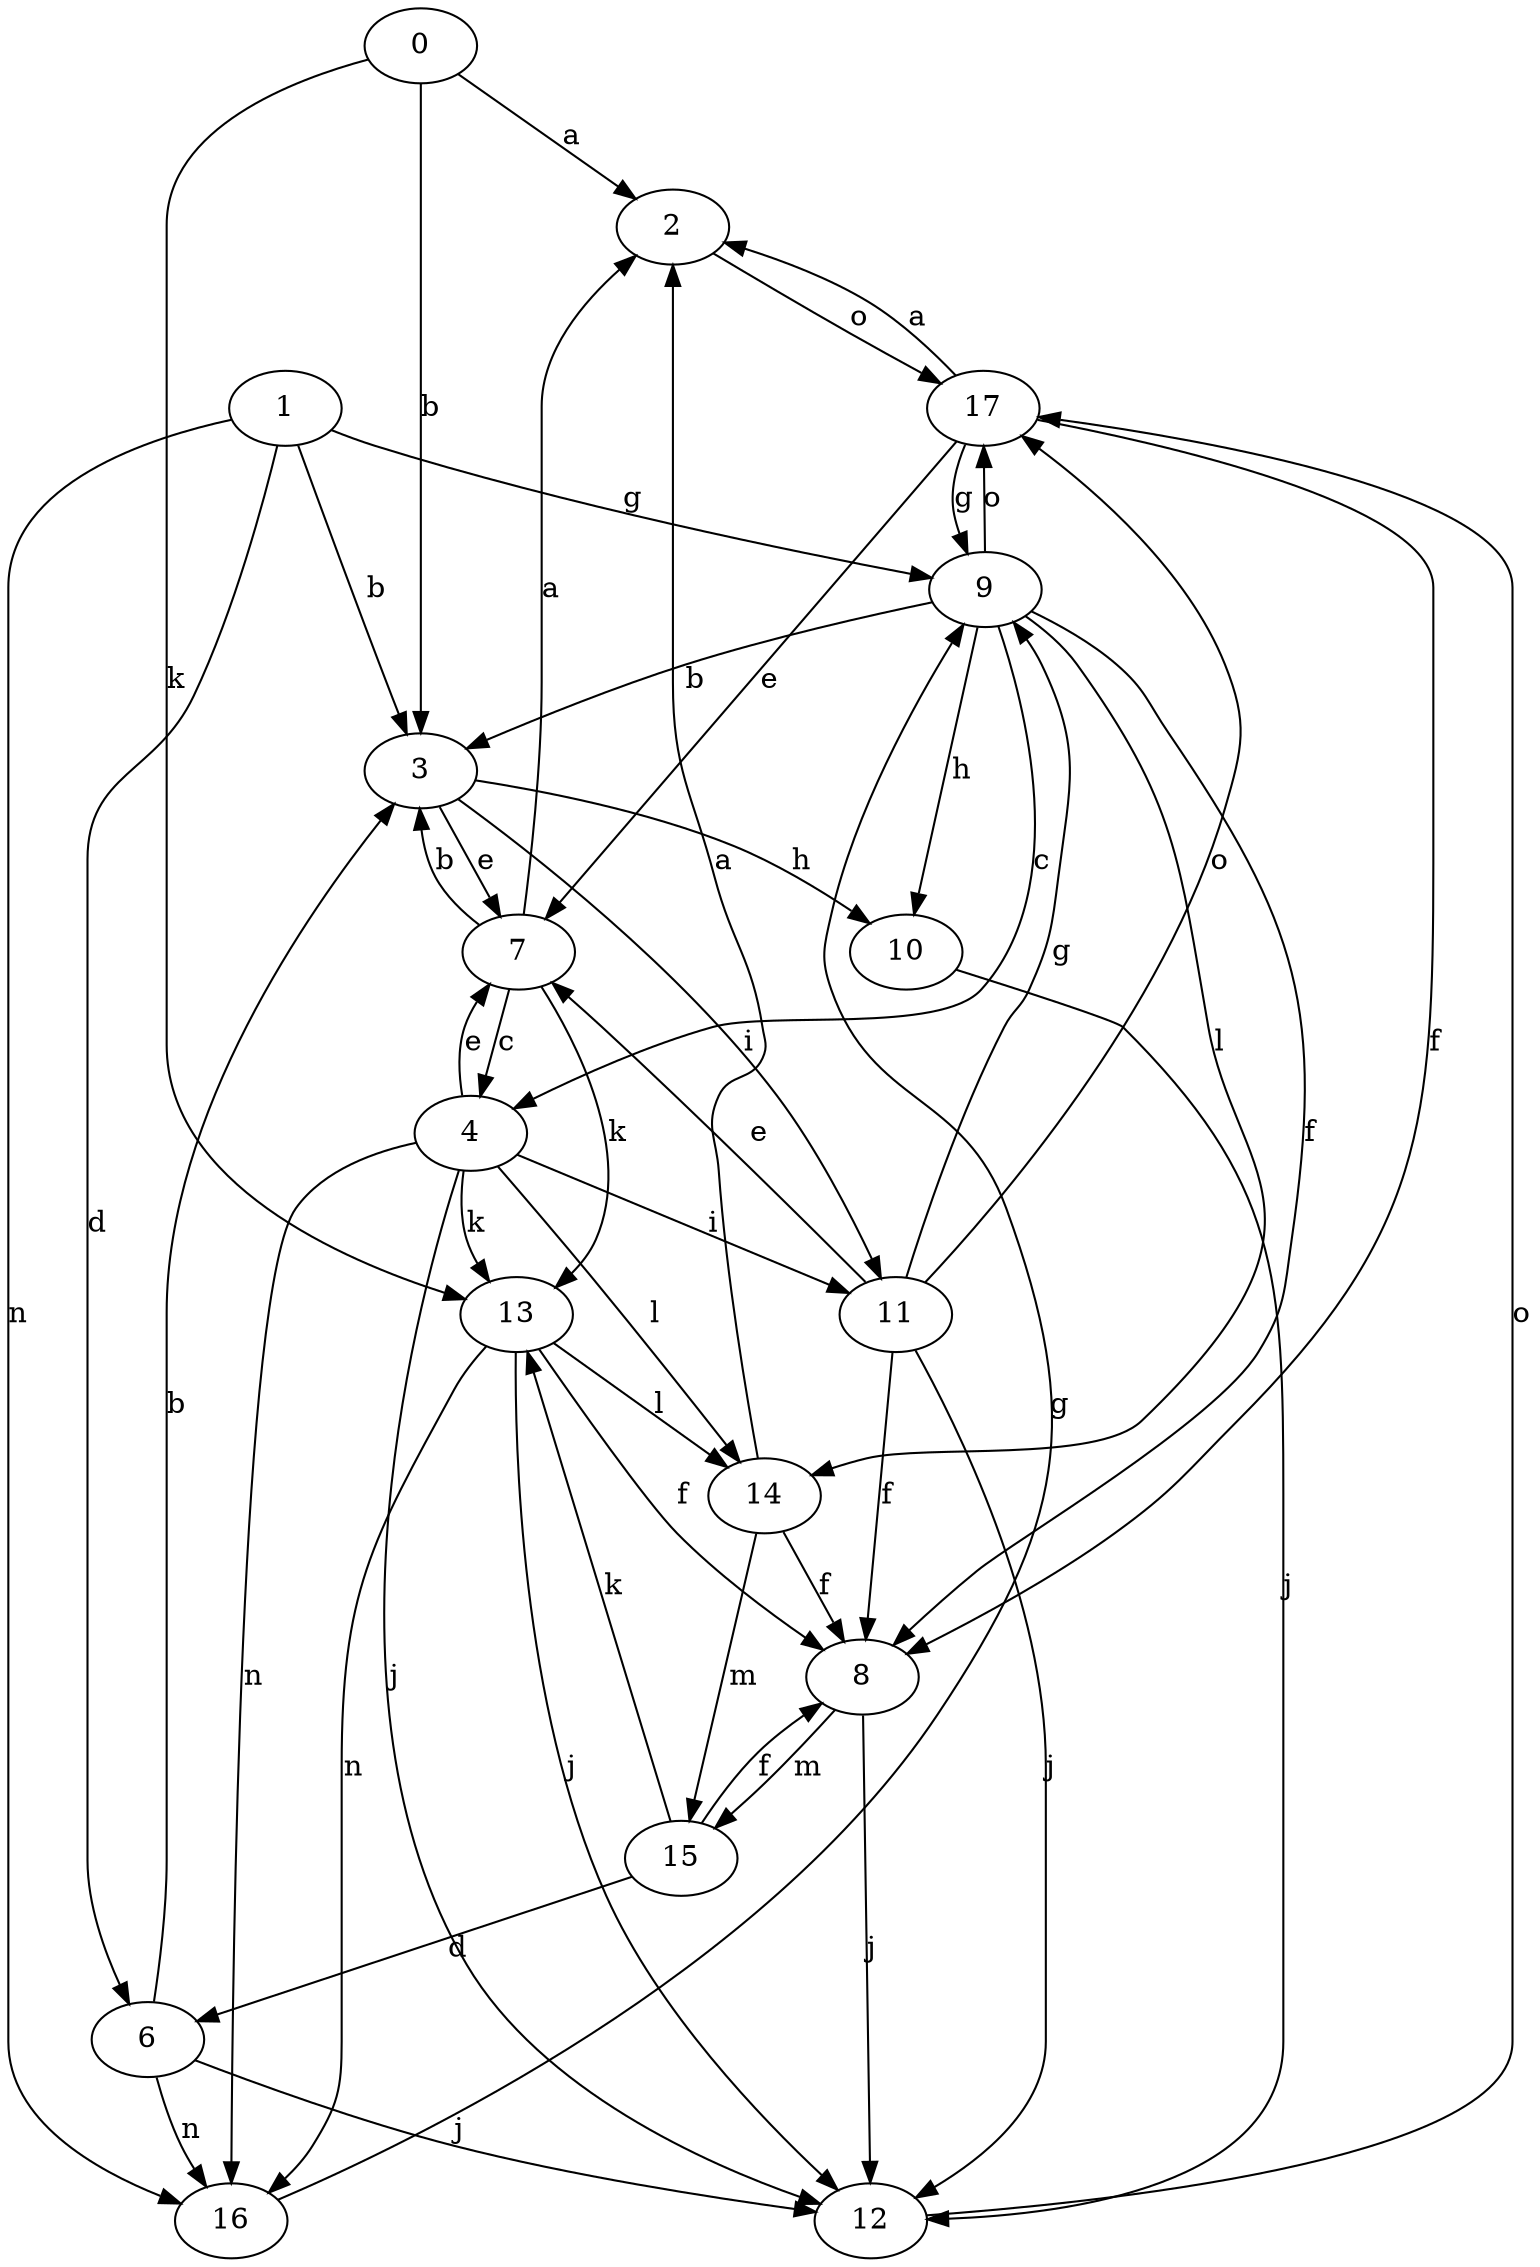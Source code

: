 strict digraph  {
2;
3;
4;
6;
7;
8;
9;
10;
11;
12;
13;
14;
0;
15;
16;
17;
1;
2 -> 17  [label=o];
3 -> 7  [label=e];
3 -> 10  [label=h];
3 -> 11  [label=i];
4 -> 7  [label=e];
4 -> 11  [label=i];
4 -> 12  [label=j];
4 -> 13  [label=k];
4 -> 14  [label=l];
4 -> 16  [label=n];
6 -> 3  [label=b];
6 -> 12  [label=j];
6 -> 16  [label=n];
7 -> 2  [label=a];
7 -> 3  [label=b];
7 -> 4  [label=c];
7 -> 13  [label=k];
8 -> 12  [label=j];
8 -> 15  [label=m];
9 -> 3  [label=b];
9 -> 4  [label=c];
9 -> 8  [label=f];
9 -> 10  [label=h];
9 -> 14  [label=l];
9 -> 17  [label=o];
10 -> 12  [label=j];
11 -> 7  [label=e];
11 -> 8  [label=f];
11 -> 9  [label=g];
11 -> 12  [label=j];
11 -> 17  [label=o];
12 -> 17  [label=o];
13 -> 8  [label=f];
13 -> 12  [label=j];
13 -> 14  [label=l];
13 -> 16  [label=n];
14 -> 2  [label=a];
14 -> 8  [label=f];
14 -> 15  [label=m];
0 -> 2  [label=a];
0 -> 3  [label=b];
0 -> 13  [label=k];
15 -> 6  [label=d];
15 -> 8  [label=f];
15 -> 13  [label=k];
16 -> 9  [label=g];
17 -> 2  [label=a];
17 -> 7  [label=e];
17 -> 8  [label=f];
17 -> 9  [label=g];
1 -> 3  [label=b];
1 -> 6  [label=d];
1 -> 9  [label=g];
1 -> 16  [label=n];
}
